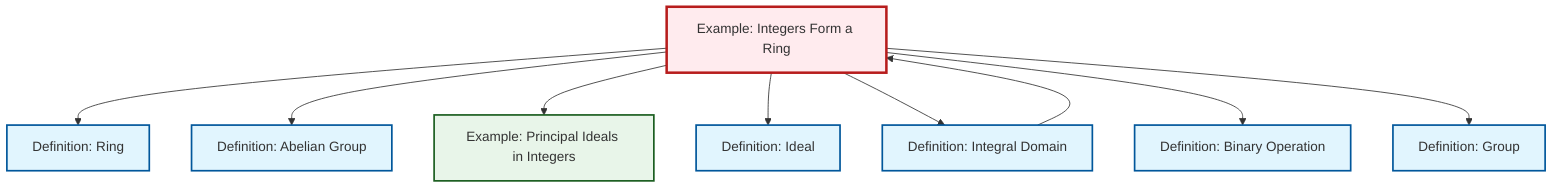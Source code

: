 graph TD
    classDef definition fill:#e1f5fe,stroke:#01579b,stroke-width:2px
    classDef theorem fill:#f3e5f5,stroke:#4a148c,stroke-width:2px
    classDef axiom fill:#fff3e0,stroke:#e65100,stroke-width:2px
    classDef example fill:#e8f5e9,stroke:#1b5e20,stroke-width:2px
    classDef current fill:#ffebee,stroke:#b71c1c,stroke-width:3px
    def-abelian-group["Definition: Abelian Group"]:::definition
    def-binary-operation["Definition: Binary Operation"]:::definition
    ex-integers-ring["Example: Integers Form a Ring"]:::example
    def-ring["Definition: Ring"]:::definition
    def-group["Definition: Group"]:::definition
    def-ideal["Definition: Ideal"]:::definition
    def-integral-domain["Definition: Integral Domain"]:::definition
    ex-principal-ideal["Example: Principal Ideals in Integers"]:::example
    def-integral-domain --> ex-integers-ring
    ex-integers-ring --> def-ring
    ex-integers-ring --> def-abelian-group
    ex-integers-ring --> ex-principal-ideal
    ex-integers-ring --> def-ideal
    ex-integers-ring --> def-integral-domain
    ex-integers-ring --> def-binary-operation
    ex-integers-ring --> def-group
    class ex-integers-ring current